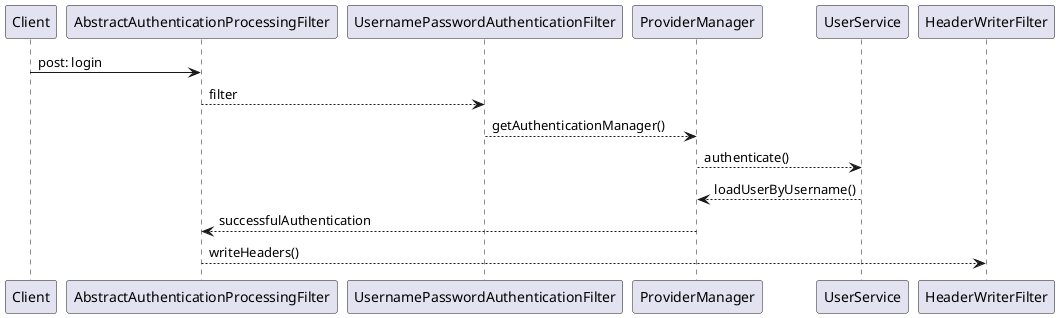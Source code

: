 @startuml
Client -> AbstractAuthenticationProcessingFilter: post: login

AbstractAuthenticationProcessingFilter --> UsernamePasswordAuthenticationFilter: filter
UsernamePasswordAuthenticationFilter --> ProviderManager: getAuthenticationManager()
ProviderManager --> UserService: authenticate()
UserService --> ProviderManager: loadUserByUsername()
ProviderManager --> AbstractAuthenticationProcessingFilter: successfulAuthentication

AbstractAuthenticationProcessingFilter --> HeaderWriterFilter: writeHeaders()


@enduml




